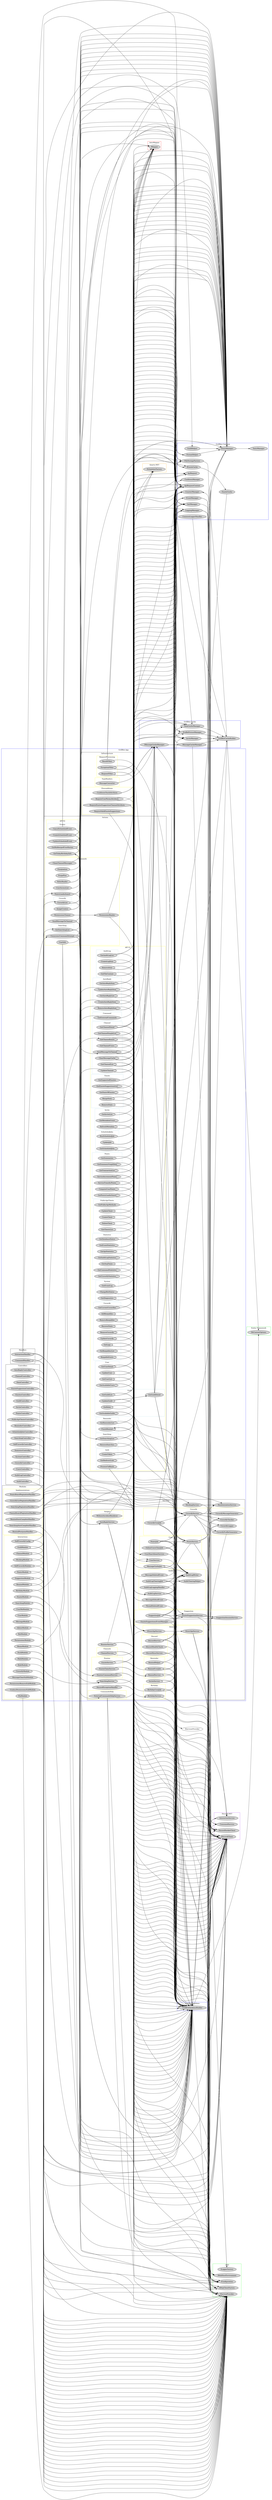 digraph GrillBot {
    rankdir=LR
    
    subgraph cluster_0 {
		node [style=filled];
		label = "GrillBot.Common";
		color=blue
		
		InitManager
		EventManager
		LoggingManager
		CommonLoggerHandler
		ITextsManager -> TextsManager
		CounterManager
		IEmoteCache -> EmoteCache
		FormatHelper
		GuildHelper
		FileStorageFactory
		ApiRequestContext
		ApiRequest
		CooldownManager
	}
	
	 subgraph cluster_1 {
		node [style=filled];
		label = "GrillBot.Database";
		color=blue
		
        GrillBotDatabaseBuilder
	}
	
	subgraph cluster_2 {
		node [style=filled];
		label = "GrillBot.Cache";
		color=blue
		
        GrillBotCacheBuilder
        
        IMessageCacheManager -> MessageCacheManager
        InviteManager
        ProfilePictureManager
        DataCacheManager
	}
	
	subgraph cluster_3 {
		node [style=filled];
		label = "GrillBot.App";
		color=blue
		
        subgraph cluster_3_1 {
            node [style=filled];
            label="Actions";
            color=black;
            
            subgraph cluster_3_1_1 {
                node[style=filled];
                label="API V1";
                color=yellow;
                
                subgraph cluster_3_1_1_1 {
                    node[style=filled];
                    label="AuditLog";
                    color=lightblue;
                    
                    CreateLogItem
                    GetAuditLogList
                    GetFileContent
                    RemoveItem
                }
                
                subgraph cluster_3_1_1_2 {
                    node[style=filled];
                    label="Auth";
                    color=lightblue;
                    
                    CreateToken
                    GetRedirectLink
                    ProcessCallback
                }
                
                subgraph cluster_3_1_1_3 {
                    node[style=filled];
                    label="AutoReply";
                    color=lightblue;
                    
                    CreateAutoReplyItem
                    GetAutoReplyItem
                    GetAutoReplyList
                    RemoveAutoReplyItem
                    UpdateAutoReplyItem
                }
                
                subgraph cluster_3_1_1_4 {
                    node[style=filled];
                    label="Channel";
                    color=lightblue;
                    
                    ClearMessageCache
                    GetChannelDetail
                    GetChannelList
                    GetChannelSimpleList
                    GetChannelUsers
                    GetChannelboard
                    ApiV1_SendMessageToChannel[label="SendMessageToChannel"]
                    UpdateChannel
                }
                
                subgraph cluster_3_1_1_5 {
                    node[style=filled];
                    label="Command";
                    color=lightblue;
                    
                    GetExternalCommands
                }
                
                subgraph cluster_3_1_1_6 {
                    node[style=filled];
                    label="Emote";
                    color=lightblue;
                    
                    GetEmoteSuggestionsList
                    GetStatsOfEmotes
                    GetSupportedEmotes
                    MergeStats
                    RemoveStats
                }
                
                subgraph cluster_3_1_1_7 {
                    node[style=filled];
                    label="Guild";
                    color=lightblue;
                    
                    GetAvailableGuilds
                    GetGuildDetail
                    GetGuildList
                    GetRoles
                    UpdateGuild
                }
                
                subgraph cluster_3_1_1_8 {
                    node[style=filled];
                    label="Invite";
                    color=lightblue;
                    
                    GetInviteList
                    GetMetadataCount
                    RefreshMetadata
                }
                
                subgraph cluster_3_1_1_9 {
                    node[style=filled];
                    label="Points";
                    color=lightblue;
                    
                    ComputeUserPoints
                    GetPointsLeaderboard
                    GetSummaries
                    GetSummaryGraphData
                    GetTransactionList
                    ServiceIncrementPoints
                    ServiceTransferPoints
                }
                
                subgraph cluster_3_1_1_10 {
                    node[style=filled];
                    label="PublicApiClients";
                    color=lightblue;
                    
                    CreateClient
                    DeleteClient
                    GetClientsList
                    GetPublicApiMethods
                    UpdateClient
                }
                
                subgraph cluster_3_1_1_11 {
                    node[style=filled];
                    label="Reminder";
                    color=lightblue;
                    
                    FinishRemind
                    GetReminderList
                }
                
                subgraph cluster_3_1_1_12 {
                    node[style=filled];
                    label="ScheduledJobs";
                    color=lightblue;
                    
                    GetScheduledJobs
                    RunScheduledJob
                    UpdateJob
                }
                
                subgraph cluster_3_1_1_13 {
                    node[style=filled];
                    label="Searching";
                    color=lightblue;
                    
                    ApiV1_GetSearchingList[label="GetSearchingList"]
                    RemoveSearches
                }
                
                subgraph cluster_3_1_1_14 {
                    node[style=filled];
                    label="Statistics";
                    color=lightblue;
                    
                    GetApiStatistics
                    GetAuditLogStatistics
                    GetAvgTimes
                    GetCommandStatistics
                    GetDatabaseStatus
                    GetEventStatistics
                    GetUnverifyStatistics
                }
                
                subgraph cluster_3_1_1_15 {
                    node[style=filled];
                    label="System";
                    color=lightblue;
                    
                    ChangeBotStatus
                    GetDiagnostics
                    GetEventLog
                }
                
                subgraph cluster_3_1_1_16 {
                    node[style=filled];
                    label="Unverify";
                    color=lightblue;
                    
                    AddKeepables
                    GetCurrentUnverifies
                    GetKeepablesList
                    GetLogs
                    KeepableExists
                    RecoverState
                    RemoveKeepables
                    RemoveUnverify
                    UpdateUnverify
                }
                
                subgraph cluster_3_1_1_17 {
                    node[style=filled];
                    label="User";
                    color=lightblue;
                    
                    GetAvailableUsers
                    GetUserDetail
                    GetUserList
                    UpdateUser
                }
            }
            
            subgraph cluster_3_1_2 {
                node[style=filled];
                label="API V2";
                color=yellow;
                
                GetRubbergodUserKarma
                GetTodayBirthdayInfo
                
                subgraph cluster_3_1_2_1 {
                    node[style=filled];
                    label="Events";
                    color=lightblue;
                    
                    CancelScheduledEvent
                    CreateScheduledEvent
                    UpdateScheduledEvent
                }
            }
            
            subgraph cluster_3_1_3 {
                node[style=filled];
                label="Commands";
                color=yellow;
                
                CleanChannelMessages
                Emojization
                GetChannelboard
                ImageCreator
                PermissionsCleaner
                PermissionsReader
                PointsLeaderboard
                PurgePins
                RolesReader
                Commands_SendMessageToChannel[label="SendMessageToChannel"]
                UserAccessList
                UserInfo
                UnsuccessCommandAttempt
                
                subgraph cluster_3_1_3_1 {
                    node[style=filled];
                    label="Unverify";
                    color=lightblue;
                    
                    UnverifyList
                }
                
                subgraph cluster_3_1_3_2 {
                    node[style=filled];
                    label="Searching";
                    color=lightblue;
                    
                    GetSearchingList
                }
            }
        }
        
        subgraph cluster_3_2 {
            node [style=filled];
            label="Controllers";
            color=black;
            
            AuditLogController
            AuthController
            AutoReplyController
            ChannelController
            DataController
            EmoteSuggestionController
            EmotesController
            GuildController
            InviteController
            PointsController
            PublicApiClientsController
            ReminderController
            ScheduledJobsController
            SearchingController
            SelfUnverifyController
            StatisticsController
            SystemController
            UnverifyController
            UsersController
        }
        
        subgraph cluster_3_3 {
            node [style=filled];
            label="Handlers";
            color=black;
            
            CommandHandler
            InteractionHandler
        }
        
        subgraph cluster_3_4 {
            node [style=filled];
            label="Infrastructure";
            color=black;
            
            subgraph cluster_3_4_1 {
                node[style=filled];
                label="Preconditions";
                color=yellow;
                
                CooldownCheckAttribute
                RequireEmoteSuggestionChannelAttribute
                RequireValidEmoteSuggestions
                RequireUserPermsAttribute
            }
            
            subgraph cluster_3_4_2 {
                node[style=filled];
                label="TypeReaders";
                color=yellow;
                
                MessageConverter -> { IMessageCacheManager }
            }
            
            subgraph cluster_3_4_3 {
                node[style=filled];
                label="RequestProcessing";
                color=yellow;
                
                ExceptionFilter
                RequestFilter
                ResultFilter
            }
        }
        
        subgraph cluster_3_5 {
            node [style=filled];
            label="Modules";
            color=black;
            
            subgraph cluster_3_5_1 {
                node[style=filled];
                label="Implementations";
                color=yellow;

                PointsBoardPaginationHandler
                RemindAutoCompleteHandler
                RemindPostponeHandler
                SearchingAutoCompleteHandler
                SearchingPaginationHandler
                UnverifyListPaginationHandler
                ChannelboardPaginationHandler
            }
            
            subgraph cluster_3_5_2 {
                node[style=filled];
                label="Interactions";
                color=yellow;
                
                SelfUnverifyModule
                UserMeModule
                UserModule
                AdminModule
                BirthdayModule
                BotModule
                SelfUnverifyConfig
                ChannelModule
                DuckModule
                EmoteModule
                GuildModule
                MathModule
                MemeModule
                MessageModule
                MessageClearSubModule
                MockingModule
                PermissionsModule
                PermissionsRemoveSubModule
                UselessPermissionsSubModule
                PinModule
                PointsModule
                RemindModule
                RoleModule
                SearchingModule
                SuggestionModule
                UnverifyModule
            }
        }
        
        subgraph cluster_3_6 {
            node [style=filled];
            label="Services";
            color=black;
            
            AutoReplyService
            BoosterService
            DiscordExceptionHandler
            InviteService
            MessageCacheJob
            MockingService
            RandomizationService
            SearchingService
            
            subgraph cluster_3_6_1 {
                node[style=filled];
                label="AuditLog";
                color=yellow;
                
                MessageDeletedEvent
                MessageEditedEvent
                ThreadDeletedEvent
                AuditClearingHelper
                AuditLogClearingJob
                AuditLogLoggingHandler
                AuditLogService
                AuditLogWriter
            }
            
            subgraph cluster_3_6_2 {
                node[style=filled];
                label="Birthday";
                color=yellow;
                
                BirthdayCronJob
                BirthdayService
            }
            
            subgraph cluster_3_6_3 {
                node[style=filled];
                label="Channels";
                color=yellow;
                
                ChannelService
            }
            
            subgraph cluster_3_6_4 {
                node[style=filled];
                label="CommandsHelp";
                color=yellow;
                
                ExternalCommandsHelpService
            }
            
            subgraph cluster_3_6_5 {
                node[style=filled];
                label="DirectApi";
                color=yellow;
                
                IDirectApiService -> DirectApiService
            }
            
            subgraph cluster_3_6_6 {
                node[style=filled];
                label="Discord";
                color=yellow;
                
                DiscordHealthCheck
                DiscordService
                DiscordSyncService
            }
            
            subgraph cluster_3_6_7 {
                node[style=filled];
                label="Emotes";
                color=yellow;
             
                EmoteChainService
                EmoteService
                EmotesCommandService
            }

            
            subgraph cluster_3_6_9 {
                node[style=filled];
                label="Images";
                color=yellow;

                WithoutAccidentRenderer
            }
            
            subgraph cluster_3_6_11 {
                node[style=filled];
                label="Reminder";
                color=yellow;
             
                RemindCronJob
                RemindHelper
                RemindService
            }
            
            subgraph cluster_3_6_12 {
                node[style=filled];
                label="Suggestion";
                color=yellow;
             
                EmoteSuggestionService
                EmoteSuggestionsEventManager
                SuggestionSessionService
                SuggestionJob
            }
            
            subgraph cluster_3_6_13 {
                node[style=filled];
                label="Unverify";
                color=yellow;
             
                UnverifyChecker
                UnverifyCronJob
                UnverifyLogger
                UnverifyMessageGenerator
                UnverifyProfileGenerator
                UnverifyService
            }
            
            subgraph cluster_3_6_14 {
                node[style=filled];
                label="User";
                color=yellow;
             
                PointsJob
                PointsService
                OnlineUsersCleanJob
                UserHearthbeatService
                UserService
            }
        }
	}
	
	subgraph cluster_100 {
	    node[style=filled];
	    label = ".NET"
	    color=green
	    
	    ILoggerFactory
	    IServiceProvider
	    IConfiguration
	    IHttpClientFactory
	    IWebHostEnvironment
	}
	
	subgraph cluster_101 {
	    node[style=filled];
	    label = "Discord.NET"
	    color=purple
	    
	    DiscordSocketClient
	    InteractionService
	    CommandService
	    IDiscordClient
	}
	
	subgraph cluster_102 {
	    node[style=filled];
	    label = "Entity Framework"
	    color=green
	    
	    DbContextOptions
	}
	
	subgraph cluster_103 {
	    node[style=filled];
	    label = "AutoMapper"
	    color=red
	    
	    IMapper
	}
	
	subgraph cluster_104 {
	    node[style=filled];
	    label = "Quartz.NET"
	    color=orange
	    
	    ISchedulerFactory
	}
	
	InitManager -> { ILoggerFactory }
	EventManager -> { DiscordSocketClient InteractionService }
	LoggingManager -> { DiscordSocketClient CommandService InteractionService IServiceProvider }
	CommonLoggerHandler -> { ILoggerFactory }
	FormatHelper -> { ITextsManager }
	GuildHelper -> { ITextsManager }
	FileStorageFactory -> { IConfiguration }
	GrillBotDatabaseBuilder -> { IServiceProvider DbContextOptions CounterManager }
	GrillBotCacheBuilder -> { IServiceProvider DbContextOptions CounterManager }
	CreateLogItem -> { ApiRequestContext AuditLogWriter ITextsManager }
	GetAuditLogList -> { ApiRequestContext GrillBotDatabaseBuilder IMapper ITextsManager }
	GetFileContent -> { ApiRequestContext GrillBotDatabaseBuilder FileStorageFactory ITextsManager }
	RemoveItem -> { ApiRequestContext GrillBotDatabaseBuilder ITextsManager FileStorageFactory }
	CreateToken -> { ApiRequestContext IHttpClientFactory IDiscordClient ITextsManager GrillBotDatabaseBuilder IConfiguration }
	GetRedirectLink -> { ApiRequestContext IConfiguration }
	ProcessCallback -> { ApiRequestContext IConfiguration IHttpClientFactory }
	CreateAutoReplyItem -> { ApiRequestContext AutoReplyService GrillBotDatabaseBuilder IMapper }
	GetAutoReplyItem -> { ApiRequestContext GrillBotDatabaseBuilder IMapper ITextsManager }
	GetAutoReplyList -> { ApiRequestContext GrillBotDatabaseBuilder IMapper }
	RemoveAutoReplyItem -> { ApiRequestContext GrillBotDatabaseBuilder ITextsManager AutoReplyService }
	UpdateAutoReplyItem -> { ApiRequestContext AutoReplyService GrillBotDatabaseBuilder IMapper ITextsManager }
	ClearMessageCache -> { ApiRequestContext IDiscordClient IMessageCacheManager AuditLogWriter }
	GetChannelDetail -> { ApiRequestContext GrillBotDatabaseBuilder ITextsManager IMapper IDiscordClient IMessageCacheManager }
	GetChannelList -> { ApiRequestContext GrillBotDatabaseBuilder IDiscordClient IMessageCacheManager IMapper }
	GetChannelSimpleList -> { ApiRequestContext IDiscordClient IMapper GrillBotDatabaseBuilder ITextsManager }
	GetChannelUsers -> { ApiRequestContext GrillBotDatabaseBuilder IMapper }
	GetChannelboard -> { ApiRequestContext IDiscordClient GrillBotDatabaseBuilder IMapper }
	ApiV1_SendMessageToChannel -> { ApiRequestContext ITextsManager IDiscordClient IMessageCacheManager }
	UpdateChannel -> { ApiRequestContext GrillBotDatabaseBuilder AutoReplyService AuditLogWriter ITextsManager AuditLogService }
	GetExternalCommands -> { ApiRequestContext ExternalCommandsHelpService }
	GetEmoteSuggestionsList -> { ApiRequestContext GrillBotDatabaseBuilder IMapper }
	GetStatsOfEmotes -> { ApiRequestContext IEmoteCache GrillBotDatabaseBuilder IMapper }
	GetSupportedEmotes -> { ApiRequestContext IEmoteCache IMapper }
	MergeStats -> { ApiRequestContext IEmoteCache GrillBotDatabaseBuilder AuditLogWriter }
	RemoveStats -> { ApiRequestContext GrillBotDatabaseBuilder AuditLogWriter }
	GetAvailableGuilds -> { ApiRequestContext GrillBotDatabaseBuilder IDiscordClient }
	GetGuildDetail -> { ApiRequestContext GrillBotDatabaseBuilder IMapper IDiscordClient GrillBotCacheBuilder ITextsManager }
	GetGuildList -> { ApiRequestContext GrillBotDatabaseBuilder IMapper IDiscordClient }
	GetRoles -> { ApiRequestContext IDiscordClient }
	UpdateGuild -> { ApiRequestContext IDiscordClient GrillBotDatabaseBuilder GetGuildDetail ITextsManager }
	GetInviteList -> { ApiRequestContext GrillBotDatabaseBuilder IMapper }
	GetMetadataCount -> { ApiRequestContext InviteManager }
	RefreshMetadata -> { ApiRequestContext IDiscordClient InviteManager AuditLogWriter }
	ComputeUserPoints -> { ApiRequestContext GrillBotDatabaseBuilder IDiscordClient IMapper }
	GetPointsLeaderboard -> { ApiRequestContext IDiscordClient GrillBotDatabaseBuilder IMapper }
	GetSummaries -> { ApiRequestContext GrillBotDatabaseBuilder IMapper }
	GetSummaryGraphData -> { ApiRequestContext GrillBotDatabaseBuilder IMapper }
	GetTransactionList -> { ApiRequestContext GrillBotDatabaseBuilder IMapper }
	ServiceIncrementPoints -> { ApiRequestContext PointsService IDiscordClient ITextsManager }
	ServiceTransferPoints -> { ApiRequestContext PointsService IDiscordClient ITextsManager }
	FinishRemind -> { ApiRequestContext GrillBotDatabaseBuilder AuditLogWriter IDiscordClient ITextsManager }
	GetReminderList -> { ApiRequestContext GrillBotDatabaseBuilder IMapper }
	ApiV1_GetSearchingList -> { ApiRequestContext IDiscordClient GrillBotDatabaseBuilder IMapper }
	RemoveSearches -> { ApiRequestContext GrillBotDatabaseBuilder }
	GetApiStatistics -> { ApiRequestContext GrillBotDatabaseBuilder }
	GetAuditLogStatistics -> { ApiRequestContext GrillBotDatabaseBuilder }
	GetCommandStatistics -> { ApiRequestContext GrillBotDatabaseBuilder }
	GetDatabaseStatus -> { ApiRequestContext GrillBotDatabaseBuilder GrillBotCacheBuilder }
	GetEventStatistics -> { ApiRequestContext EventManager }
	GetUnverifyStatistics -> { ApiRequestContext GrillBotDatabaseBuilder }
	ChangeBotStatus -> { ApiRequestContext InitManager }
	GetDiagnostics -> { ApiRequestContext InitManager CounterManager IWebHostEnvironment IDiscordClient }
	GetEventLog -> { ApiRequestContext EventManager }
	AddKeepables -> { ApiRequestContext GrillBotDatabaseBuilder ITextsManager }
	GetCurrentUnverifies -> { ApiRequestContext UnverifyService IMapper }
	GetKeepablesList -> { ApiRequestContext GrillBotDatabaseBuilder }
	GetLogs -> { ApiRequestContext IDiscordClient IMapper GrillBotDatabaseBuilder }
	KeepableExists -> { ApiRequestContext GrillBotDatabaseBuilder }
	RecoverState -> { ApiRequestContext UnverifyService }
	RemoveKeepables -> { ApiRequestContext GrillBotDatabaseBuilder ITextsManager }
	RemoveUnverify -> { ApiRequestContext IDiscordClient UnverifyService ITextsManager }
	UpdateUnverify -> { ApiRequestContext IDiscordClient UnverifyService ITextsManager }
	GetAvailableUsers -> { ApiRequestContext IDiscordClient GrillBotDatabaseBuilder }
	GetUserDetail -> { ApiRequestContext GrillBotDatabaseBuilder IMapper IDiscordClient ITextsManager }
	GetUserList -> { ApiRequestContext GrillBotDatabaseBuilder IMapper IDiscordClient }
	UpdateUser -> { ApiRequestContext GrillBotDatabaseBuilder AuditLogWriter ITextsManager }
	GetRubbergodUserKarma -> { ApiRequestContext IDirectApiService IDiscordClient IMapper }
	GetTodayBirthdayInfo -> { ApiRequestContext GrillBotDatabaseBuilder IDiscordClient IConfiguration ITextsManager }
	Emojization -> { ITextsManager }
	ImageCreator -> { FileStorageFactory ProfilePictureManager }
	PointsLeaderboard -> { GrillBotDatabaseBuilder ITextsManager FormatHelper }
	AuditLogController -> { IServiceProvider }
	AuthController -> { IServiceProvider }
	AutoReplyController -> { IServiceProvider }
	ChannelController -> { IServiceProvider }
	DataController -> { IServiceProvider }
	EmoteSuggestionController -> { IServiceProvider }
	EmotesController -> { IServiceProvider }
	GuildController -> { IServiceProvider }
	InviteController -> { IServiceProvider }
	PointsController -> { IServiceProvider }
	ReminderController -> { IServiceProvider }
	SearchingController -> { IServiceProvider }
	SelfUnverifyController -> { IServiceProvider }
	StatisticsController -> { IServiceProvider }
	SystemController -> { IServiceProvider }
	UnverifyController -> { IServiceProvider }
	UsersController -> { IServiceProvider }
	CommandHandler -> { DiscordSocketClient CommandService IServiceProvider IConfiguration InitManager }
	InteractionHandler -> { DiscordSocketClient IServiceProvider InteractionService InitManager AuditLogService UnsuccessCommandAttempt }
	RequireEmoteSuggestionChannelAttribute -> { GrillBotDatabaseBuilder }
	RequireValidEmoteSuggestions -> { GrillBotDatabaseBuilder }
	RequireUserPermsAttribute -> { ITextsManager GrillBotDatabaseBuilder }
	ExceptionFilter -> { ApiRequest AuditLogWriter ApiRequestContext LoggingManager }
	RequestFilter -> { ApiRequest ApiRequestContext IDiscordClient UserHearthbeatService }
	ResultFilter -> { ApiRequest AuditLogWriter ApiRequestContext }
	PointsBoardPaginationHandler -> { PointsLeaderboard }
	RemindAutoCompleteHandler -> { RemindService }
	SearchingAutoCompleteHandler -> { SearchingService }
	SearchingPaginationHandler -> { GetSearchingList }
	SelfUnverifyModule -> { UnverifyService IServiceProvider }
	UserMeModule -> { IServiceProvider }
	BirthdayModule -> { BirthdayService IServiceProvider }
	BotModule -> { IServiceProvider }
	SelfUnverifyConfig -> { ITextsManager IServiceProvider }
	ChannelModule -> { GrillBotDatabaseBuilder FormatHelper IServiceProvider }
	DuckModule -> { IHttpClientFactory IConfiguration IServiceProvider }
	EmoteModule -> { EmotesCommandService IServiceProvider }
	GuildModule -> { UserService GuildHelper IServiceProvider }
	MathModule -> { IHttpClientFactory IServiceProvider }
	MemeModule -> { RandomizationService IConfiguration IServiceProvider }
	MockingModule -> { MockingService IServiceProvider }
	PointsModule -> { PointsService IServiceProvider }
	RemindModule -> { RemindService IServiceProvider }
	SearchingModule -> { SearchingService IServiceProvider }
	SuggestionModule -> { EmoteSuggestionService IServiceProvider }
	MessageDeletedEvent -> { IMessageCacheManager FileStorageFactory }
	MessageEditedEvent -> { IMessageCacheManager IDiscordClient }
	AuditClearingHelper -> { FileStorageFactory }
	AuditLogClearingJob -> { IServiceProvider AuditLogWriter IDiscordClient GrillBotDatabaseBuilder InitManager AuditClearingHelper LoggingManager }
	AuditLogLoggingHandler -> { AuditLogWriter IConfiguration }
	AuditLogService -> { DiscordSocketClient GrillBotDatabaseBuilder InitManager AuditLogWriter IServiceProvider }
	AuditLogWriter -> { GrillBotDatabaseBuilder }
	BirthdayCronJob -> { IServiceProvider IConfiguration AuditLogWriter IDiscordClient InitManager LoggingManager GetTodayBirthdayInfo GrillBotDatabaseBuilder }
	BirthdayService -> { GrillBotDatabaseBuilder }
	ChannelService -> { DiscordSocketClient GrillBotDatabaseBuilder IConfiguration IMessageCacheManager }
	ExternalCommandsHelpService -> { IDirectApiService IConfiguration IServiceProvider }
	DirectApiService -> { DiscordSocketClient IConfiguration }
	DiscordHealthCheck -> { DiscordSocketClient }
	DiscordService -> { DiscordSocketClient IConfiguration IServiceProvider CommandService IWebHostEnvironment InitManager InteractionService AuditLogWriter EventManager LoggingManager }
	DiscordSyncService -> { DiscordSocketClient GrillBotDatabaseBuilder InitManager }
	EmoteChainService -> { IConfiguration DiscordSocketClient }
	EmoteService -> { DiscordSocketClient GrillBotDatabaseBuilder IConfiguration IMessageCacheManager IEmoteCache }
	EmotesCommandService -> { IServiceProvider GrillBotDatabaseBuilder IDiscordClient }
	RemindCronJob -> { IServiceProvider AuditLogWriter IDiscordClient InitManager LoggingManager FinishRemind GrillBotDatabaseBuilder }
	RemindHelper -> { IDiscordClient ITextsManager }
	RemindService -> { IDiscordClient GrillBotDatabaseBuilder IConfiguration ITextsManager }
	EmoteSuggestionService -> { SuggestionSessionService GrillBotDatabaseBuilder IDiscordClient IMessageCacheManager }
	EmoteSuggestionsEventManager -> { DiscordSocketClient EmoteSuggestionService IMessageCacheManager }
	SuggestionJob -> { IServiceProvider AuditLogWriter IDiscordClient InitManager EmoteSuggestionService SuggestionSessionService LoggingManager }
	UnverifyChecker -> { GrillBotDatabaseBuilder IConfiguration IWebHostEnvironment ITextsManager }
	UnverifyCronJob -> { IServiceProvider AuditLogWriter IDiscordClient UnverifyService InitManager LoggingManager }
	UnverifyLogger -> { IDiscordClient GrillBotDatabaseBuilder }
	UnverifyMessageGenerator -> { ITextsManager }
	UnverifyProfileGenerator -> { GrillBotDatabaseBuilder ITextsManager }
	UnverifyService -> { DiscordSocketClient UnverifyChecker UnverifyProfileGenerator UnverifyLogger GrillBotDatabaseBuilder LoggingManager ITextsManager UnverifyMessageGenerator IDiscordClient }
	PointsJob -> { IServiceProvider AuditLogWriter IDiscordClient InitManager PointsService LoggingManager }
	PointsService -> { DiscordSocketClient GrillBotDatabaseBuilder IConfiguration IMessageCacheManager RandomizationService ProfilePictureManager ITextsManager }
	OnlineUsersCleanJob -> { IServicerProvider AuditLogWriter IDiscordClient GrillBotDatabaseBuilder InitManager LoggingManager }
	UserHearthbeatService -> { GrillBotDatabaseBuilder }
	UserService -> { GrillBotDatabaseBuilder }
	AutoReplyService -> { DiscordSocketClient GrillBotDatabaseBuilder InitManager }
	BoosterService -> { DiscordSocketClient GrillBotDatabaseBuilder IConfiguration InitManager }
	DiscordExceptionHandler -> { IDiscordClient IConfiguration IServiceProvider }
	InviteService -> { DiscordSocketClient GrillBotDatabaseBuilder AuditLogWriter InviteManager IServiceProvider }
	MessageCacheJob -> { IServiceProvider AuditLogWriter IDiscordClient InitManager IMessageCacheManager LoggingManager }
	MockingService -> { IConfiguration RandomizationService }
	SearchingService -> { GrillBotDatabaseBuilder UserService IServiceProvider }
	MessageCacheManager -> { DiscordSocketClient InitManager GrillBotCacheBuilder CounterManager }
	InviteManager -> { GrillBotCacheBuilder CounterManager }
	ProfilePictureManager -> { GrillBotCacheBuilder CounterManager }
	CleanChannelMessages -> { ITextsManager }
	PermissionsCleaner -> { PermissionsReader }
	PermissionsReader -> { GrillBotDatabaseBuilder ITextsManager }
	PurgePins -> { ITextsManager }
	RolesReader -> { FormatHelper ITextsManager }
	Commands_SendMessageToChannel -> { IHttpClientFactory ApiV1_SendMessageToChannel ITextsManager }
	MessageClearSubModule -> { IServiceProvider }
	PermissionsRemoveSubModule -> { IServiceProvider }
	UselessPermissionsSubModule -> { IServiceProvider }
	PinModule -> { IServiceProvider }
	RoleModule -> { IServiceProvider }
	AdminModule -> { IServiceProvider }
	UserInfo -> { GrillBotDatabaseBuilder IConfiguration ITextsManager }
	UserModule -> { IServiceProvider }
	UnverifyList -> { GrillBotDatabaseBuilder ITextsManager FormatHelper }
	UnverifyListPaginationHandler -> { UnverifyList }
	UnverifyModule -> { IServiceProvider }
	UserAccessList -> { ITextsManager }
	GetChannelboard -> { GrillBotDatabaseBuilder ITextsManager FormatHelper }
	ChannelboardPaginationHandler -> { GetChannelboard }
	EmoteCache -> { DiscordSocketClient }
	RemindPostponeHandler -> { GrillBotDatabaseBuilder }
	CancelScheduledEvent -> { ApiRequestContext IDiscordClient ITextsManager }
	CreateScheduledEvent -> { ApiRequestContext IDiscordClient ITextsManager }
	UpdateScheduledEvent -> { ApiRequestContext IDiscordClient ITextsManager }
	GetAvgTimes -> { ApiRequestContext GrillBotDatabaseBuilder }
	CooldownCheckAttribute -> { CooldownManager ITextsManager }
	UnsuccessCommandAttempt -> { ITextsManager InteractionService IDirectApiService GrillBotDatabaseBuilder AuditLogService DataCacheManager }
	GetScheduledJobs -> { ApiRequestContext GrillBotDatabaseBuilder ISchedulerFactory DataCacheManager }
	RunScheduledJob -> { ApiRequestContext ISchedulerFactory }
	ScheduledJobsController -> { IServiceProvider }
	ThreadDeletedEvent -> { GrillBotDatabaseBuilder }
	CreateClient -> { ApiRequestContext GrillBotDatabaseBuilder }
	DeleteClient -> { ApiRequestContext GrillBotDatabaseBuilder }
	GetClientsList -> { ApiRequestContext GrillBotDatabaseBuilder }
	GetPublicApiMethods -> { ApiRequestContext }
	PublicApiClientsController -> { IServiceProvider }
	UpdateClient -> { ApiRequestContext GrillBotDatabaseBuilder ITextsManager }
	DataCacheManager -> { GrillBotCacheBuilder }
	WithoutAccidentRenderer -> { ProfilePictureManager DataCacheManager }
	UpdateJob -> { ApiRequestContext DataCacheManager ISchedulerFactory ITextsManager }
	GetSearchingList -> { ApiV1_GetSearchingList GrillBotDatabaseBuilder ITextsManager }
}
